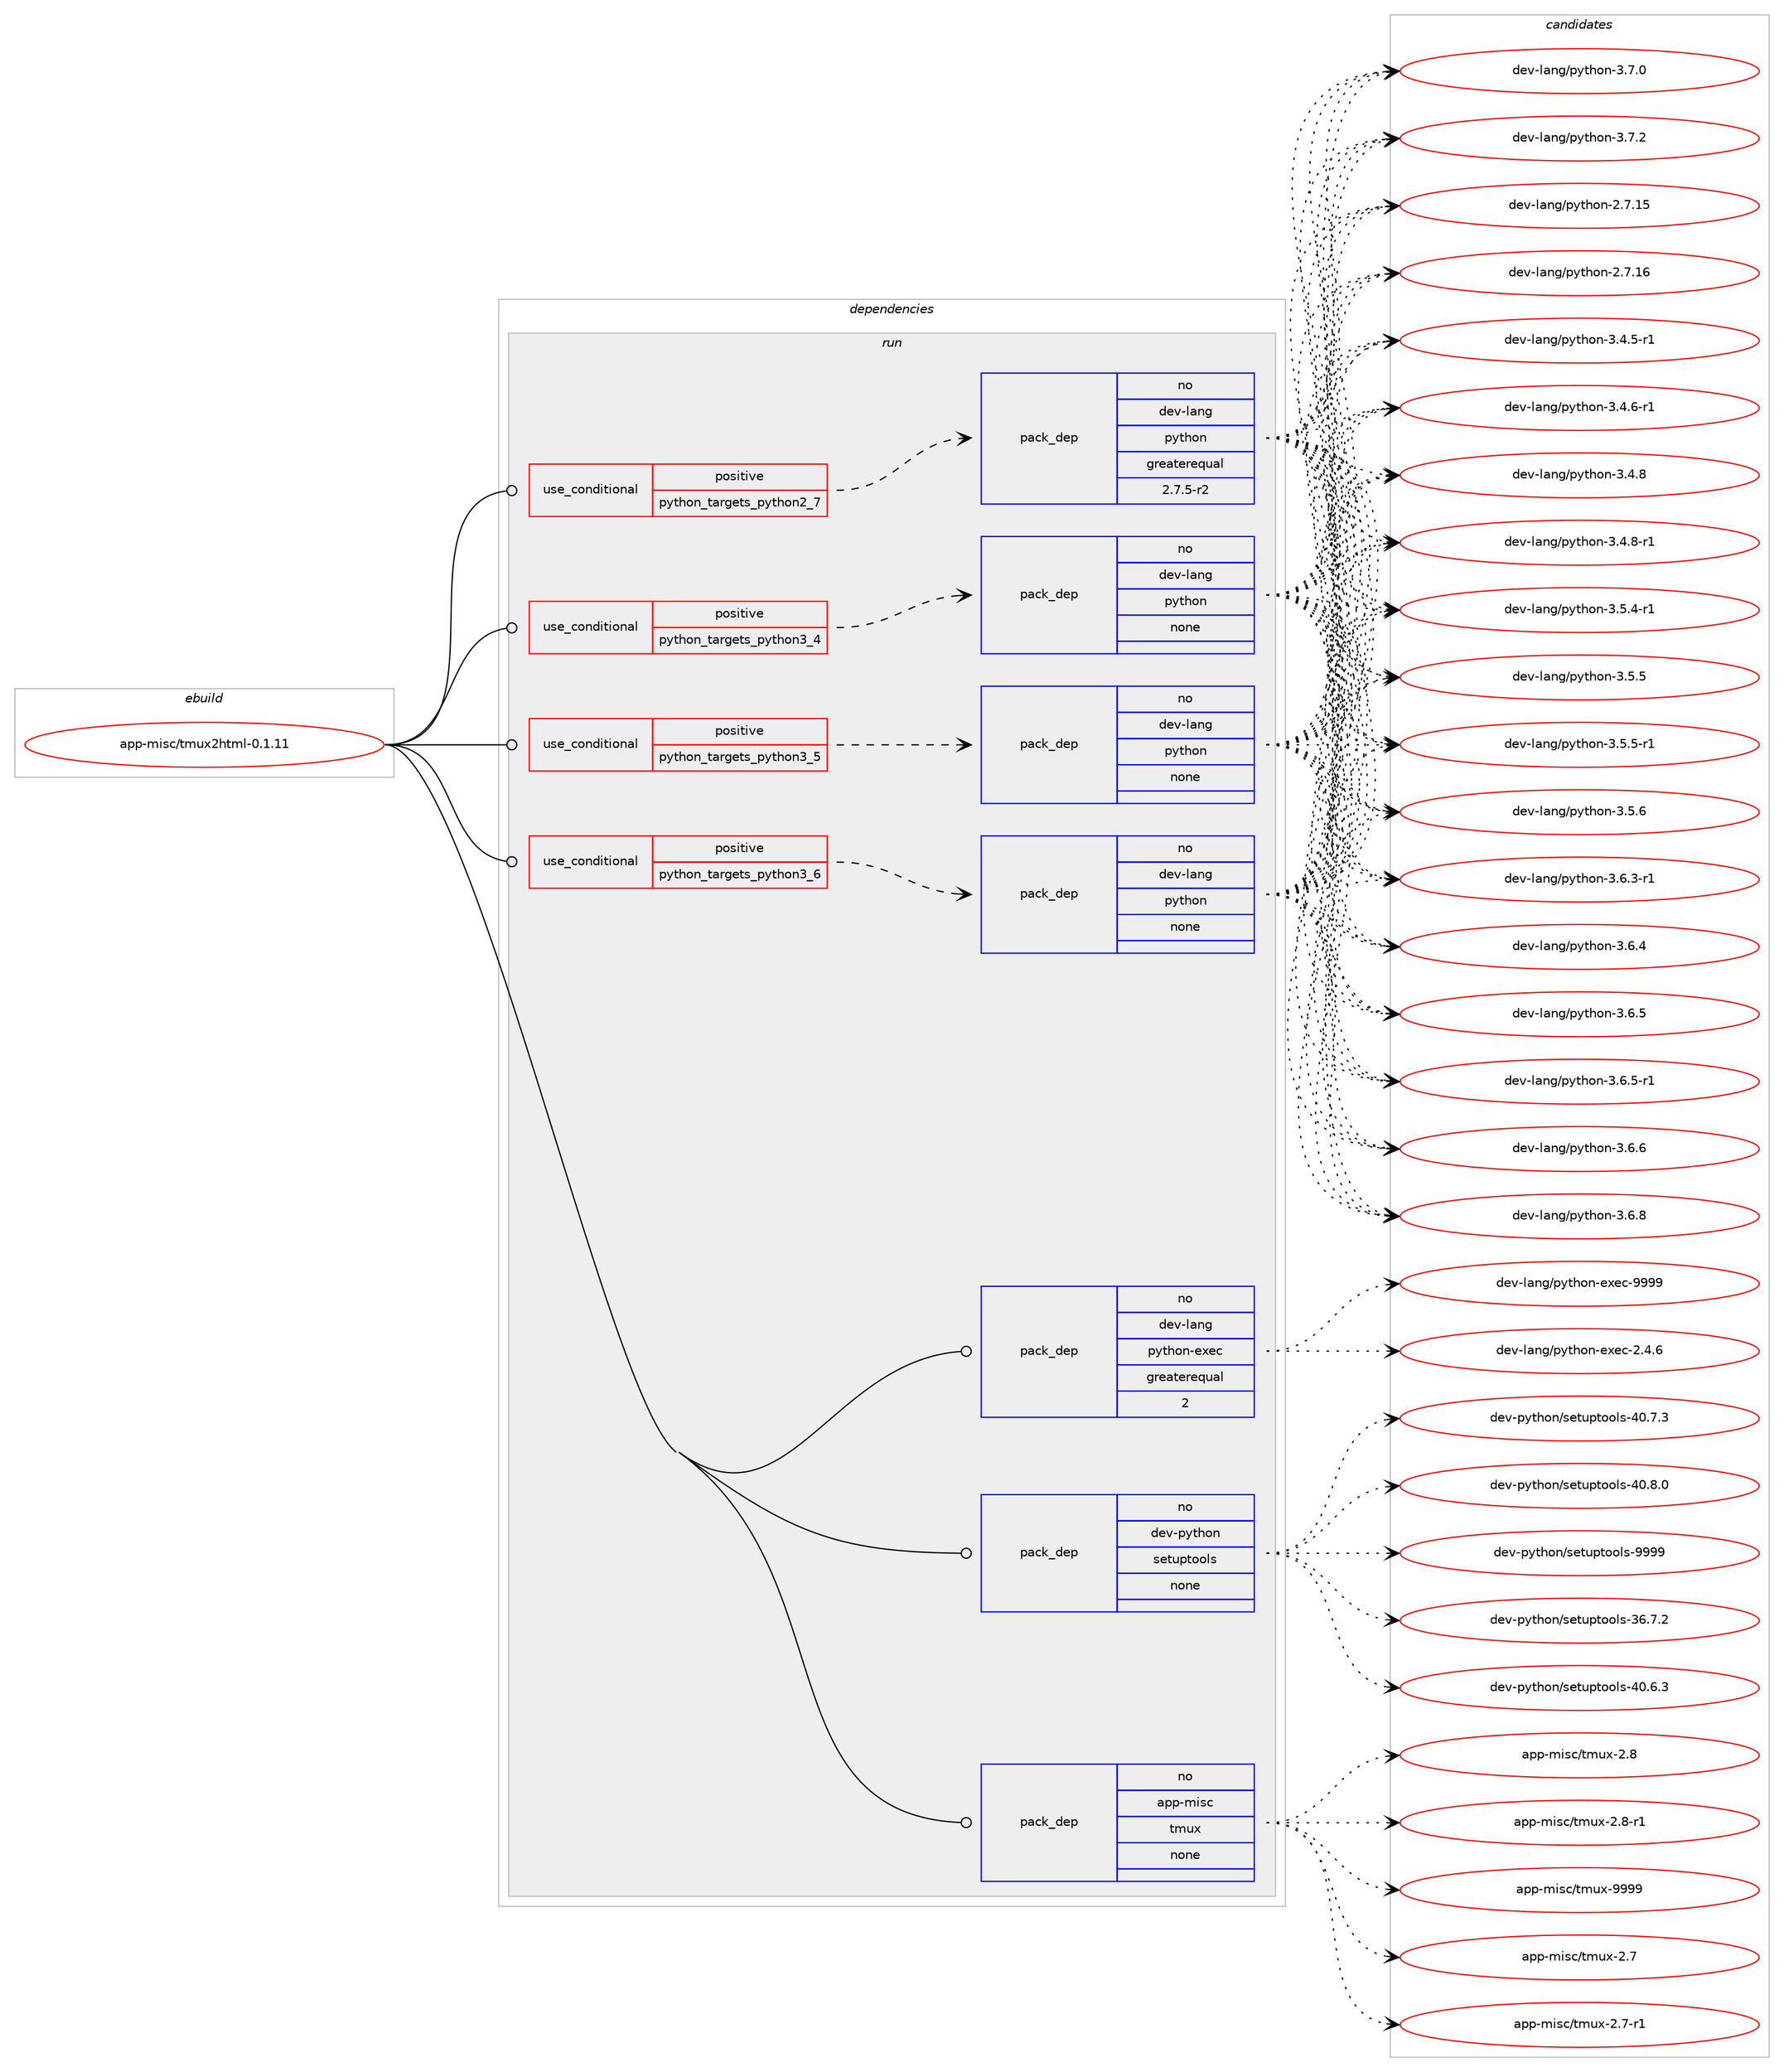 digraph prolog {

# *************
# Graph options
# *************

newrank=true;
concentrate=true;
compound=true;
graph [rankdir=LR,fontname=Helvetica,fontsize=10,ranksep=1.5];#, ranksep=2.5, nodesep=0.2];
edge  [arrowhead=vee];
node  [fontname=Helvetica,fontsize=10];

# **********
# The ebuild
# **********

subgraph cluster_leftcol {
color=gray;
rank=same;
label=<<i>ebuild</i>>;
id [label="app-misc/tmux2html-0.1.11", color=red, width=4, href="../app-misc/tmux2html-0.1.11.svg"];
}

# ****************
# The dependencies
# ****************

subgraph cluster_midcol {
color=gray;
label=<<i>dependencies</i>>;
subgraph cluster_compile {
fillcolor="#eeeeee";
style=filled;
label=<<i>compile</i>>;
}
subgraph cluster_compileandrun {
fillcolor="#eeeeee";
style=filled;
label=<<i>compile and run</i>>;
}
subgraph cluster_run {
fillcolor="#eeeeee";
style=filled;
label=<<i>run</i>>;
subgraph cond353893 {
dependency1301280 [label=<<TABLE BORDER="0" CELLBORDER="1" CELLSPACING="0" CELLPADDING="4"><TR><TD ROWSPAN="3" CELLPADDING="10">use_conditional</TD></TR><TR><TD>positive</TD></TR><TR><TD>python_targets_python2_7</TD></TR></TABLE>>, shape=none, color=red];
subgraph pack927122 {
dependency1301281 [label=<<TABLE BORDER="0" CELLBORDER="1" CELLSPACING="0" CELLPADDING="4" WIDTH="220"><TR><TD ROWSPAN="6" CELLPADDING="30">pack_dep</TD></TR><TR><TD WIDTH="110">no</TD></TR><TR><TD>dev-lang</TD></TR><TR><TD>python</TD></TR><TR><TD>greaterequal</TD></TR><TR><TD>2.7.5-r2</TD></TR></TABLE>>, shape=none, color=blue];
}
dependency1301280:e -> dependency1301281:w [weight=20,style="dashed",arrowhead="vee"];
}
id:e -> dependency1301280:w [weight=20,style="solid",arrowhead="odot"];
subgraph cond353894 {
dependency1301282 [label=<<TABLE BORDER="0" CELLBORDER="1" CELLSPACING="0" CELLPADDING="4"><TR><TD ROWSPAN="3" CELLPADDING="10">use_conditional</TD></TR><TR><TD>positive</TD></TR><TR><TD>python_targets_python3_4</TD></TR></TABLE>>, shape=none, color=red];
subgraph pack927123 {
dependency1301283 [label=<<TABLE BORDER="0" CELLBORDER="1" CELLSPACING="0" CELLPADDING="4" WIDTH="220"><TR><TD ROWSPAN="6" CELLPADDING="30">pack_dep</TD></TR><TR><TD WIDTH="110">no</TD></TR><TR><TD>dev-lang</TD></TR><TR><TD>python</TD></TR><TR><TD>none</TD></TR><TR><TD></TD></TR></TABLE>>, shape=none, color=blue];
}
dependency1301282:e -> dependency1301283:w [weight=20,style="dashed",arrowhead="vee"];
}
id:e -> dependency1301282:w [weight=20,style="solid",arrowhead="odot"];
subgraph cond353895 {
dependency1301284 [label=<<TABLE BORDER="0" CELLBORDER="1" CELLSPACING="0" CELLPADDING="4"><TR><TD ROWSPAN="3" CELLPADDING="10">use_conditional</TD></TR><TR><TD>positive</TD></TR><TR><TD>python_targets_python3_5</TD></TR></TABLE>>, shape=none, color=red];
subgraph pack927124 {
dependency1301285 [label=<<TABLE BORDER="0" CELLBORDER="1" CELLSPACING="0" CELLPADDING="4" WIDTH="220"><TR><TD ROWSPAN="6" CELLPADDING="30">pack_dep</TD></TR><TR><TD WIDTH="110">no</TD></TR><TR><TD>dev-lang</TD></TR><TR><TD>python</TD></TR><TR><TD>none</TD></TR><TR><TD></TD></TR></TABLE>>, shape=none, color=blue];
}
dependency1301284:e -> dependency1301285:w [weight=20,style="dashed",arrowhead="vee"];
}
id:e -> dependency1301284:w [weight=20,style="solid",arrowhead="odot"];
subgraph cond353896 {
dependency1301286 [label=<<TABLE BORDER="0" CELLBORDER="1" CELLSPACING="0" CELLPADDING="4"><TR><TD ROWSPAN="3" CELLPADDING="10">use_conditional</TD></TR><TR><TD>positive</TD></TR><TR><TD>python_targets_python3_6</TD></TR></TABLE>>, shape=none, color=red];
subgraph pack927125 {
dependency1301287 [label=<<TABLE BORDER="0" CELLBORDER="1" CELLSPACING="0" CELLPADDING="4" WIDTH="220"><TR><TD ROWSPAN="6" CELLPADDING="30">pack_dep</TD></TR><TR><TD WIDTH="110">no</TD></TR><TR><TD>dev-lang</TD></TR><TR><TD>python</TD></TR><TR><TD>none</TD></TR><TR><TD></TD></TR></TABLE>>, shape=none, color=blue];
}
dependency1301286:e -> dependency1301287:w [weight=20,style="dashed",arrowhead="vee"];
}
id:e -> dependency1301286:w [weight=20,style="solid",arrowhead="odot"];
subgraph pack927126 {
dependency1301288 [label=<<TABLE BORDER="0" CELLBORDER="1" CELLSPACING="0" CELLPADDING="4" WIDTH="220"><TR><TD ROWSPAN="6" CELLPADDING="30">pack_dep</TD></TR><TR><TD WIDTH="110">no</TD></TR><TR><TD>app-misc</TD></TR><TR><TD>tmux</TD></TR><TR><TD>none</TD></TR><TR><TD></TD></TR></TABLE>>, shape=none, color=blue];
}
id:e -> dependency1301288:w [weight=20,style="solid",arrowhead="odot"];
subgraph pack927127 {
dependency1301289 [label=<<TABLE BORDER="0" CELLBORDER="1" CELLSPACING="0" CELLPADDING="4" WIDTH="220"><TR><TD ROWSPAN="6" CELLPADDING="30">pack_dep</TD></TR><TR><TD WIDTH="110">no</TD></TR><TR><TD>dev-lang</TD></TR><TR><TD>python-exec</TD></TR><TR><TD>greaterequal</TD></TR><TR><TD>2</TD></TR></TABLE>>, shape=none, color=blue];
}
id:e -> dependency1301289:w [weight=20,style="solid",arrowhead="odot"];
subgraph pack927128 {
dependency1301290 [label=<<TABLE BORDER="0" CELLBORDER="1" CELLSPACING="0" CELLPADDING="4" WIDTH="220"><TR><TD ROWSPAN="6" CELLPADDING="30">pack_dep</TD></TR><TR><TD WIDTH="110">no</TD></TR><TR><TD>dev-python</TD></TR><TR><TD>setuptools</TD></TR><TR><TD>none</TD></TR><TR><TD></TD></TR></TABLE>>, shape=none, color=blue];
}
id:e -> dependency1301290:w [weight=20,style="solid",arrowhead="odot"];
}
}

# **************
# The candidates
# **************

subgraph cluster_choices {
rank=same;
color=gray;
label=<<i>candidates</i>>;

subgraph choice927122 {
color=black;
nodesep=1;
choice10010111845108971101034711212111610411111045504655464953 [label="dev-lang/python-2.7.15", color=red, width=4,href="../dev-lang/python-2.7.15.svg"];
choice10010111845108971101034711212111610411111045504655464954 [label="dev-lang/python-2.7.16", color=red, width=4,href="../dev-lang/python-2.7.16.svg"];
choice1001011184510897110103471121211161041111104551465246534511449 [label="dev-lang/python-3.4.5-r1", color=red, width=4,href="../dev-lang/python-3.4.5-r1.svg"];
choice1001011184510897110103471121211161041111104551465246544511449 [label="dev-lang/python-3.4.6-r1", color=red, width=4,href="../dev-lang/python-3.4.6-r1.svg"];
choice100101118451089711010347112121116104111110455146524656 [label="dev-lang/python-3.4.8", color=red, width=4,href="../dev-lang/python-3.4.8.svg"];
choice1001011184510897110103471121211161041111104551465246564511449 [label="dev-lang/python-3.4.8-r1", color=red, width=4,href="../dev-lang/python-3.4.8-r1.svg"];
choice1001011184510897110103471121211161041111104551465346524511449 [label="dev-lang/python-3.5.4-r1", color=red, width=4,href="../dev-lang/python-3.5.4-r1.svg"];
choice100101118451089711010347112121116104111110455146534653 [label="dev-lang/python-3.5.5", color=red, width=4,href="../dev-lang/python-3.5.5.svg"];
choice1001011184510897110103471121211161041111104551465346534511449 [label="dev-lang/python-3.5.5-r1", color=red, width=4,href="../dev-lang/python-3.5.5-r1.svg"];
choice100101118451089711010347112121116104111110455146534654 [label="dev-lang/python-3.5.6", color=red, width=4,href="../dev-lang/python-3.5.6.svg"];
choice1001011184510897110103471121211161041111104551465446514511449 [label="dev-lang/python-3.6.3-r1", color=red, width=4,href="../dev-lang/python-3.6.3-r1.svg"];
choice100101118451089711010347112121116104111110455146544652 [label="dev-lang/python-3.6.4", color=red, width=4,href="../dev-lang/python-3.6.4.svg"];
choice100101118451089711010347112121116104111110455146544653 [label="dev-lang/python-3.6.5", color=red, width=4,href="../dev-lang/python-3.6.5.svg"];
choice1001011184510897110103471121211161041111104551465446534511449 [label="dev-lang/python-3.6.5-r1", color=red, width=4,href="../dev-lang/python-3.6.5-r1.svg"];
choice100101118451089711010347112121116104111110455146544654 [label="dev-lang/python-3.6.6", color=red, width=4,href="../dev-lang/python-3.6.6.svg"];
choice100101118451089711010347112121116104111110455146544656 [label="dev-lang/python-3.6.8", color=red, width=4,href="../dev-lang/python-3.6.8.svg"];
choice100101118451089711010347112121116104111110455146554648 [label="dev-lang/python-3.7.0", color=red, width=4,href="../dev-lang/python-3.7.0.svg"];
choice100101118451089711010347112121116104111110455146554650 [label="dev-lang/python-3.7.2", color=red, width=4,href="../dev-lang/python-3.7.2.svg"];
dependency1301281:e -> choice10010111845108971101034711212111610411111045504655464953:w [style=dotted,weight="100"];
dependency1301281:e -> choice10010111845108971101034711212111610411111045504655464954:w [style=dotted,weight="100"];
dependency1301281:e -> choice1001011184510897110103471121211161041111104551465246534511449:w [style=dotted,weight="100"];
dependency1301281:e -> choice1001011184510897110103471121211161041111104551465246544511449:w [style=dotted,weight="100"];
dependency1301281:e -> choice100101118451089711010347112121116104111110455146524656:w [style=dotted,weight="100"];
dependency1301281:e -> choice1001011184510897110103471121211161041111104551465246564511449:w [style=dotted,weight="100"];
dependency1301281:e -> choice1001011184510897110103471121211161041111104551465346524511449:w [style=dotted,weight="100"];
dependency1301281:e -> choice100101118451089711010347112121116104111110455146534653:w [style=dotted,weight="100"];
dependency1301281:e -> choice1001011184510897110103471121211161041111104551465346534511449:w [style=dotted,weight="100"];
dependency1301281:e -> choice100101118451089711010347112121116104111110455146534654:w [style=dotted,weight="100"];
dependency1301281:e -> choice1001011184510897110103471121211161041111104551465446514511449:w [style=dotted,weight="100"];
dependency1301281:e -> choice100101118451089711010347112121116104111110455146544652:w [style=dotted,weight="100"];
dependency1301281:e -> choice100101118451089711010347112121116104111110455146544653:w [style=dotted,weight="100"];
dependency1301281:e -> choice1001011184510897110103471121211161041111104551465446534511449:w [style=dotted,weight="100"];
dependency1301281:e -> choice100101118451089711010347112121116104111110455146544654:w [style=dotted,weight="100"];
dependency1301281:e -> choice100101118451089711010347112121116104111110455146544656:w [style=dotted,weight="100"];
dependency1301281:e -> choice100101118451089711010347112121116104111110455146554648:w [style=dotted,weight="100"];
dependency1301281:e -> choice100101118451089711010347112121116104111110455146554650:w [style=dotted,weight="100"];
}
subgraph choice927123 {
color=black;
nodesep=1;
choice10010111845108971101034711212111610411111045504655464953 [label="dev-lang/python-2.7.15", color=red, width=4,href="../dev-lang/python-2.7.15.svg"];
choice10010111845108971101034711212111610411111045504655464954 [label="dev-lang/python-2.7.16", color=red, width=4,href="../dev-lang/python-2.7.16.svg"];
choice1001011184510897110103471121211161041111104551465246534511449 [label="dev-lang/python-3.4.5-r1", color=red, width=4,href="../dev-lang/python-3.4.5-r1.svg"];
choice1001011184510897110103471121211161041111104551465246544511449 [label="dev-lang/python-3.4.6-r1", color=red, width=4,href="../dev-lang/python-3.4.6-r1.svg"];
choice100101118451089711010347112121116104111110455146524656 [label="dev-lang/python-3.4.8", color=red, width=4,href="../dev-lang/python-3.4.8.svg"];
choice1001011184510897110103471121211161041111104551465246564511449 [label="dev-lang/python-3.4.8-r1", color=red, width=4,href="../dev-lang/python-3.4.8-r1.svg"];
choice1001011184510897110103471121211161041111104551465346524511449 [label="dev-lang/python-3.5.4-r1", color=red, width=4,href="../dev-lang/python-3.5.4-r1.svg"];
choice100101118451089711010347112121116104111110455146534653 [label="dev-lang/python-3.5.5", color=red, width=4,href="../dev-lang/python-3.5.5.svg"];
choice1001011184510897110103471121211161041111104551465346534511449 [label="dev-lang/python-3.5.5-r1", color=red, width=4,href="../dev-lang/python-3.5.5-r1.svg"];
choice100101118451089711010347112121116104111110455146534654 [label="dev-lang/python-3.5.6", color=red, width=4,href="../dev-lang/python-3.5.6.svg"];
choice1001011184510897110103471121211161041111104551465446514511449 [label="dev-lang/python-3.6.3-r1", color=red, width=4,href="../dev-lang/python-3.6.3-r1.svg"];
choice100101118451089711010347112121116104111110455146544652 [label="dev-lang/python-3.6.4", color=red, width=4,href="../dev-lang/python-3.6.4.svg"];
choice100101118451089711010347112121116104111110455146544653 [label="dev-lang/python-3.6.5", color=red, width=4,href="../dev-lang/python-3.6.5.svg"];
choice1001011184510897110103471121211161041111104551465446534511449 [label="dev-lang/python-3.6.5-r1", color=red, width=4,href="../dev-lang/python-3.6.5-r1.svg"];
choice100101118451089711010347112121116104111110455146544654 [label="dev-lang/python-3.6.6", color=red, width=4,href="../dev-lang/python-3.6.6.svg"];
choice100101118451089711010347112121116104111110455146544656 [label="dev-lang/python-3.6.8", color=red, width=4,href="../dev-lang/python-3.6.8.svg"];
choice100101118451089711010347112121116104111110455146554648 [label="dev-lang/python-3.7.0", color=red, width=4,href="../dev-lang/python-3.7.0.svg"];
choice100101118451089711010347112121116104111110455146554650 [label="dev-lang/python-3.7.2", color=red, width=4,href="../dev-lang/python-3.7.2.svg"];
dependency1301283:e -> choice10010111845108971101034711212111610411111045504655464953:w [style=dotted,weight="100"];
dependency1301283:e -> choice10010111845108971101034711212111610411111045504655464954:w [style=dotted,weight="100"];
dependency1301283:e -> choice1001011184510897110103471121211161041111104551465246534511449:w [style=dotted,weight="100"];
dependency1301283:e -> choice1001011184510897110103471121211161041111104551465246544511449:w [style=dotted,weight="100"];
dependency1301283:e -> choice100101118451089711010347112121116104111110455146524656:w [style=dotted,weight="100"];
dependency1301283:e -> choice1001011184510897110103471121211161041111104551465246564511449:w [style=dotted,weight="100"];
dependency1301283:e -> choice1001011184510897110103471121211161041111104551465346524511449:w [style=dotted,weight="100"];
dependency1301283:e -> choice100101118451089711010347112121116104111110455146534653:w [style=dotted,weight="100"];
dependency1301283:e -> choice1001011184510897110103471121211161041111104551465346534511449:w [style=dotted,weight="100"];
dependency1301283:e -> choice100101118451089711010347112121116104111110455146534654:w [style=dotted,weight="100"];
dependency1301283:e -> choice1001011184510897110103471121211161041111104551465446514511449:w [style=dotted,weight="100"];
dependency1301283:e -> choice100101118451089711010347112121116104111110455146544652:w [style=dotted,weight="100"];
dependency1301283:e -> choice100101118451089711010347112121116104111110455146544653:w [style=dotted,weight="100"];
dependency1301283:e -> choice1001011184510897110103471121211161041111104551465446534511449:w [style=dotted,weight="100"];
dependency1301283:e -> choice100101118451089711010347112121116104111110455146544654:w [style=dotted,weight="100"];
dependency1301283:e -> choice100101118451089711010347112121116104111110455146544656:w [style=dotted,weight="100"];
dependency1301283:e -> choice100101118451089711010347112121116104111110455146554648:w [style=dotted,weight="100"];
dependency1301283:e -> choice100101118451089711010347112121116104111110455146554650:w [style=dotted,weight="100"];
}
subgraph choice927124 {
color=black;
nodesep=1;
choice10010111845108971101034711212111610411111045504655464953 [label="dev-lang/python-2.7.15", color=red, width=4,href="../dev-lang/python-2.7.15.svg"];
choice10010111845108971101034711212111610411111045504655464954 [label="dev-lang/python-2.7.16", color=red, width=4,href="../dev-lang/python-2.7.16.svg"];
choice1001011184510897110103471121211161041111104551465246534511449 [label="dev-lang/python-3.4.5-r1", color=red, width=4,href="../dev-lang/python-3.4.5-r1.svg"];
choice1001011184510897110103471121211161041111104551465246544511449 [label="dev-lang/python-3.4.6-r1", color=red, width=4,href="../dev-lang/python-3.4.6-r1.svg"];
choice100101118451089711010347112121116104111110455146524656 [label="dev-lang/python-3.4.8", color=red, width=4,href="../dev-lang/python-3.4.8.svg"];
choice1001011184510897110103471121211161041111104551465246564511449 [label="dev-lang/python-3.4.8-r1", color=red, width=4,href="../dev-lang/python-3.4.8-r1.svg"];
choice1001011184510897110103471121211161041111104551465346524511449 [label="dev-lang/python-3.5.4-r1", color=red, width=4,href="../dev-lang/python-3.5.4-r1.svg"];
choice100101118451089711010347112121116104111110455146534653 [label="dev-lang/python-3.5.5", color=red, width=4,href="../dev-lang/python-3.5.5.svg"];
choice1001011184510897110103471121211161041111104551465346534511449 [label="dev-lang/python-3.5.5-r1", color=red, width=4,href="../dev-lang/python-3.5.5-r1.svg"];
choice100101118451089711010347112121116104111110455146534654 [label="dev-lang/python-3.5.6", color=red, width=4,href="../dev-lang/python-3.5.6.svg"];
choice1001011184510897110103471121211161041111104551465446514511449 [label="dev-lang/python-3.6.3-r1", color=red, width=4,href="../dev-lang/python-3.6.3-r1.svg"];
choice100101118451089711010347112121116104111110455146544652 [label="dev-lang/python-3.6.4", color=red, width=4,href="../dev-lang/python-3.6.4.svg"];
choice100101118451089711010347112121116104111110455146544653 [label="dev-lang/python-3.6.5", color=red, width=4,href="../dev-lang/python-3.6.5.svg"];
choice1001011184510897110103471121211161041111104551465446534511449 [label="dev-lang/python-3.6.5-r1", color=red, width=4,href="../dev-lang/python-3.6.5-r1.svg"];
choice100101118451089711010347112121116104111110455146544654 [label="dev-lang/python-3.6.6", color=red, width=4,href="../dev-lang/python-3.6.6.svg"];
choice100101118451089711010347112121116104111110455146544656 [label="dev-lang/python-3.6.8", color=red, width=4,href="../dev-lang/python-3.6.8.svg"];
choice100101118451089711010347112121116104111110455146554648 [label="dev-lang/python-3.7.0", color=red, width=4,href="../dev-lang/python-3.7.0.svg"];
choice100101118451089711010347112121116104111110455146554650 [label="dev-lang/python-3.7.2", color=red, width=4,href="../dev-lang/python-3.7.2.svg"];
dependency1301285:e -> choice10010111845108971101034711212111610411111045504655464953:w [style=dotted,weight="100"];
dependency1301285:e -> choice10010111845108971101034711212111610411111045504655464954:w [style=dotted,weight="100"];
dependency1301285:e -> choice1001011184510897110103471121211161041111104551465246534511449:w [style=dotted,weight="100"];
dependency1301285:e -> choice1001011184510897110103471121211161041111104551465246544511449:w [style=dotted,weight="100"];
dependency1301285:e -> choice100101118451089711010347112121116104111110455146524656:w [style=dotted,weight="100"];
dependency1301285:e -> choice1001011184510897110103471121211161041111104551465246564511449:w [style=dotted,weight="100"];
dependency1301285:e -> choice1001011184510897110103471121211161041111104551465346524511449:w [style=dotted,weight="100"];
dependency1301285:e -> choice100101118451089711010347112121116104111110455146534653:w [style=dotted,weight="100"];
dependency1301285:e -> choice1001011184510897110103471121211161041111104551465346534511449:w [style=dotted,weight="100"];
dependency1301285:e -> choice100101118451089711010347112121116104111110455146534654:w [style=dotted,weight="100"];
dependency1301285:e -> choice1001011184510897110103471121211161041111104551465446514511449:w [style=dotted,weight="100"];
dependency1301285:e -> choice100101118451089711010347112121116104111110455146544652:w [style=dotted,weight="100"];
dependency1301285:e -> choice100101118451089711010347112121116104111110455146544653:w [style=dotted,weight="100"];
dependency1301285:e -> choice1001011184510897110103471121211161041111104551465446534511449:w [style=dotted,weight="100"];
dependency1301285:e -> choice100101118451089711010347112121116104111110455146544654:w [style=dotted,weight="100"];
dependency1301285:e -> choice100101118451089711010347112121116104111110455146544656:w [style=dotted,weight="100"];
dependency1301285:e -> choice100101118451089711010347112121116104111110455146554648:w [style=dotted,weight="100"];
dependency1301285:e -> choice100101118451089711010347112121116104111110455146554650:w [style=dotted,weight="100"];
}
subgraph choice927125 {
color=black;
nodesep=1;
choice10010111845108971101034711212111610411111045504655464953 [label="dev-lang/python-2.7.15", color=red, width=4,href="../dev-lang/python-2.7.15.svg"];
choice10010111845108971101034711212111610411111045504655464954 [label="dev-lang/python-2.7.16", color=red, width=4,href="../dev-lang/python-2.7.16.svg"];
choice1001011184510897110103471121211161041111104551465246534511449 [label="dev-lang/python-3.4.5-r1", color=red, width=4,href="../dev-lang/python-3.4.5-r1.svg"];
choice1001011184510897110103471121211161041111104551465246544511449 [label="dev-lang/python-3.4.6-r1", color=red, width=4,href="../dev-lang/python-3.4.6-r1.svg"];
choice100101118451089711010347112121116104111110455146524656 [label="dev-lang/python-3.4.8", color=red, width=4,href="../dev-lang/python-3.4.8.svg"];
choice1001011184510897110103471121211161041111104551465246564511449 [label="dev-lang/python-3.4.8-r1", color=red, width=4,href="../dev-lang/python-3.4.8-r1.svg"];
choice1001011184510897110103471121211161041111104551465346524511449 [label="dev-lang/python-3.5.4-r1", color=red, width=4,href="../dev-lang/python-3.5.4-r1.svg"];
choice100101118451089711010347112121116104111110455146534653 [label="dev-lang/python-3.5.5", color=red, width=4,href="../dev-lang/python-3.5.5.svg"];
choice1001011184510897110103471121211161041111104551465346534511449 [label="dev-lang/python-3.5.5-r1", color=red, width=4,href="../dev-lang/python-3.5.5-r1.svg"];
choice100101118451089711010347112121116104111110455146534654 [label="dev-lang/python-3.5.6", color=red, width=4,href="../dev-lang/python-3.5.6.svg"];
choice1001011184510897110103471121211161041111104551465446514511449 [label="dev-lang/python-3.6.3-r1", color=red, width=4,href="../dev-lang/python-3.6.3-r1.svg"];
choice100101118451089711010347112121116104111110455146544652 [label="dev-lang/python-3.6.4", color=red, width=4,href="../dev-lang/python-3.6.4.svg"];
choice100101118451089711010347112121116104111110455146544653 [label="dev-lang/python-3.6.5", color=red, width=4,href="../dev-lang/python-3.6.5.svg"];
choice1001011184510897110103471121211161041111104551465446534511449 [label="dev-lang/python-3.6.5-r1", color=red, width=4,href="../dev-lang/python-3.6.5-r1.svg"];
choice100101118451089711010347112121116104111110455146544654 [label="dev-lang/python-3.6.6", color=red, width=4,href="../dev-lang/python-3.6.6.svg"];
choice100101118451089711010347112121116104111110455146544656 [label="dev-lang/python-3.6.8", color=red, width=4,href="../dev-lang/python-3.6.8.svg"];
choice100101118451089711010347112121116104111110455146554648 [label="dev-lang/python-3.7.0", color=red, width=4,href="../dev-lang/python-3.7.0.svg"];
choice100101118451089711010347112121116104111110455146554650 [label="dev-lang/python-3.7.2", color=red, width=4,href="../dev-lang/python-3.7.2.svg"];
dependency1301287:e -> choice10010111845108971101034711212111610411111045504655464953:w [style=dotted,weight="100"];
dependency1301287:e -> choice10010111845108971101034711212111610411111045504655464954:w [style=dotted,weight="100"];
dependency1301287:e -> choice1001011184510897110103471121211161041111104551465246534511449:w [style=dotted,weight="100"];
dependency1301287:e -> choice1001011184510897110103471121211161041111104551465246544511449:w [style=dotted,weight="100"];
dependency1301287:e -> choice100101118451089711010347112121116104111110455146524656:w [style=dotted,weight="100"];
dependency1301287:e -> choice1001011184510897110103471121211161041111104551465246564511449:w [style=dotted,weight="100"];
dependency1301287:e -> choice1001011184510897110103471121211161041111104551465346524511449:w [style=dotted,weight="100"];
dependency1301287:e -> choice100101118451089711010347112121116104111110455146534653:w [style=dotted,weight="100"];
dependency1301287:e -> choice1001011184510897110103471121211161041111104551465346534511449:w [style=dotted,weight="100"];
dependency1301287:e -> choice100101118451089711010347112121116104111110455146534654:w [style=dotted,weight="100"];
dependency1301287:e -> choice1001011184510897110103471121211161041111104551465446514511449:w [style=dotted,weight="100"];
dependency1301287:e -> choice100101118451089711010347112121116104111110455146544652:w [style=dotted,weight="100"];
dependency1301287:e -> choice100101118451089711010347112121116104111110455146544653:w [style=dotted,weight="100"];
dependency1301287:e -> choice1001011184510897110103471121211161041111104551465446534511449:w [style=dotted,weight="100"];
dependency1301287:e -> choice100101118451089711010347112121116104111110455146544654:w [style=dotted,weight="100"];
dependency1301287:e -> choice100101118451089711010347112121116104111110455146544656:w [style=dotted,weight="100"];
dependency1301287:e -> choice100101118451089711010347112121116104111110455146554648:w [style=dotted,weight="100"];
dependency1301287:e -> choice100101118451089711010347112121116104111110455146554650:w [style=dotted,weight="100"];
}
subgraph choice927126 {
color=black;
nodesep=1;
choice9711211245109105115994711610911712045504655 [label="app-misc/tmux-2.7", color=red, width=4,href="../app-misc/tmux-2.7.svg"];
choice97112112451091051159947116109117120455046554511449 [label="app-misc/tmux-2.7-r1", color=red, width=4,href="../app-misc/tmux-2.7-r1.svg"];
choice9711211245109105115994711610911712045504656 [label="app-misc/tmux-2.8", color=red, width=4,href="../app-misc/tmux-2.8.svg"];
choice97112112451091051159947116109117120455046564511449 [label="app-misc/tmux-2.8-r1", color=red, width=4,href="../app-misc/tmux-2.8-r1.svg"];
choice971121124510910511599471161091171204557575757 [label="app-misc/tmux-9999", color=red, width=4,href="../app-misc/tmux-9999.svg"];
dependency1301288:e -> choice9711211245109105115994711610911712045504655:w [style=dotted,weight="100"];
dependency1301288:e -> choice97112112451091051159947116109117120455046554511449:w [style=dotted,weight="100"];
dependency1301288:e -> choice9711211245109105115994711610911712045504656:w [style=dotted,weight="100"];
dependency1301288:e -> choice97112112451091051159947116109117120455046564511449:w [style=dotted,weight="100"];
dependency1301288:e -> choice971121124510910511599471161091171204557575757:w [style=dotted,weight="100"];
}
subgraph choice927127 {
color=black;
nodesep=1;
choice1001011184510897110103471121211161041111104510112010199455046524654 [label="dev-lang/python-exec-2.4.6", color=red, width=4,href="../dev-lang/python-exec-2.4.6.svg"];
choice10010111845108971101034711212111610411111045101120101994557575757 [label="dev-lang/python-exec-9999", color=red, width=4,href="../dev-lang/python-exec-9999.svg"];
dependency1301289:e -> choice1001011184510897110103471121211161041111104510112010199455046524654:w [style=dotted,weight="100"];
dependency1301289:e -> choice10010111845108971101034711212111610411111045101120101994557575757:w [style=dotted,weight="100"];
}
subgraph choice927128 {
color=black;
nodesep=1;
choice100101118451121211161041111104711510111611711211611111110811545515446554650 [label="dev-python/setuptools-36.7.2", color=red, width=4,href="../dev-python/setuptools-36.7.2.svg"];
choice100101118451121211161041111104711510111611711211611111110811545524846544651 [label="dev-python/setuptools-40.6.3", color=red, width=4,href="../dev-python/setuptools-40.6.3.svg"];
choice100101118451121211161041111104711510111611711211611111110811545524846554651 [label="dev-python/setuptools-40.7.3", color=red, width=4,href="../dev-python/setuptools-40.7.3.svg"];
choice100101118451121211161041111104711510111611711211611111110811545524846564648 [label="dev-python/setuptools-40.8.0", color=red, width=4,href="../dev-python/setuptools-40.8.0.svg"];
choice10010111845112121116104111110471151011161171121161111111081154557575757 [label="dev-python/setuptools-9999", color=red, width=4,href="../dev-python/setuptools-9999.svg"];
dependency1301290:e -> choice100101118451121211161041111104711510111611711211611111110811545515446554650:w [style=dotted,weight="100"];
dependency1301290:e -> choice100101118451121211161041111104711510111611711211611111110811545524846544651:w [style=dotted,weight="100"];
dependency1301290:e -> choice100101118451121211161041111104711510111611711211611111110811545524846554651:w [style=dotted,weight="100"];
dependency1301290:e -> choice100101118451121211161041111104711510111611711211611111110811545524846564648:w [style=dotted,weight="100"];
dependency1301290:e -> choice10010111845112121116104111110471151011161171121161111111081154557575757:w [style=dotted,weight="100"];
}
}

}
